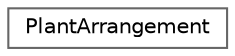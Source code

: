 digraph "Graphical Class Hierarchy"
{
 // INTERACTIVE_SVG=YES
 // LATEX_PDF_SIZE
  bgcolor="transparent";
  edge [fontname=Helvetica,fontsize=10,labelfontname=Helvetica,labelfontsize=10];
  node [fontname=Helvetica,fontsize=10,shape=box,height=0.2,width=0.4];
  rankdir="LR";
  Node0 [id="Node000000",label="PlantArrangement",height=0.2,width=0.4,color="grey40", fillcolor="white", style="filled",URL="$class_plant_arrangement.html",tooltip="Product class representing a complex plant arrangement in the Builder pattern."];
}
